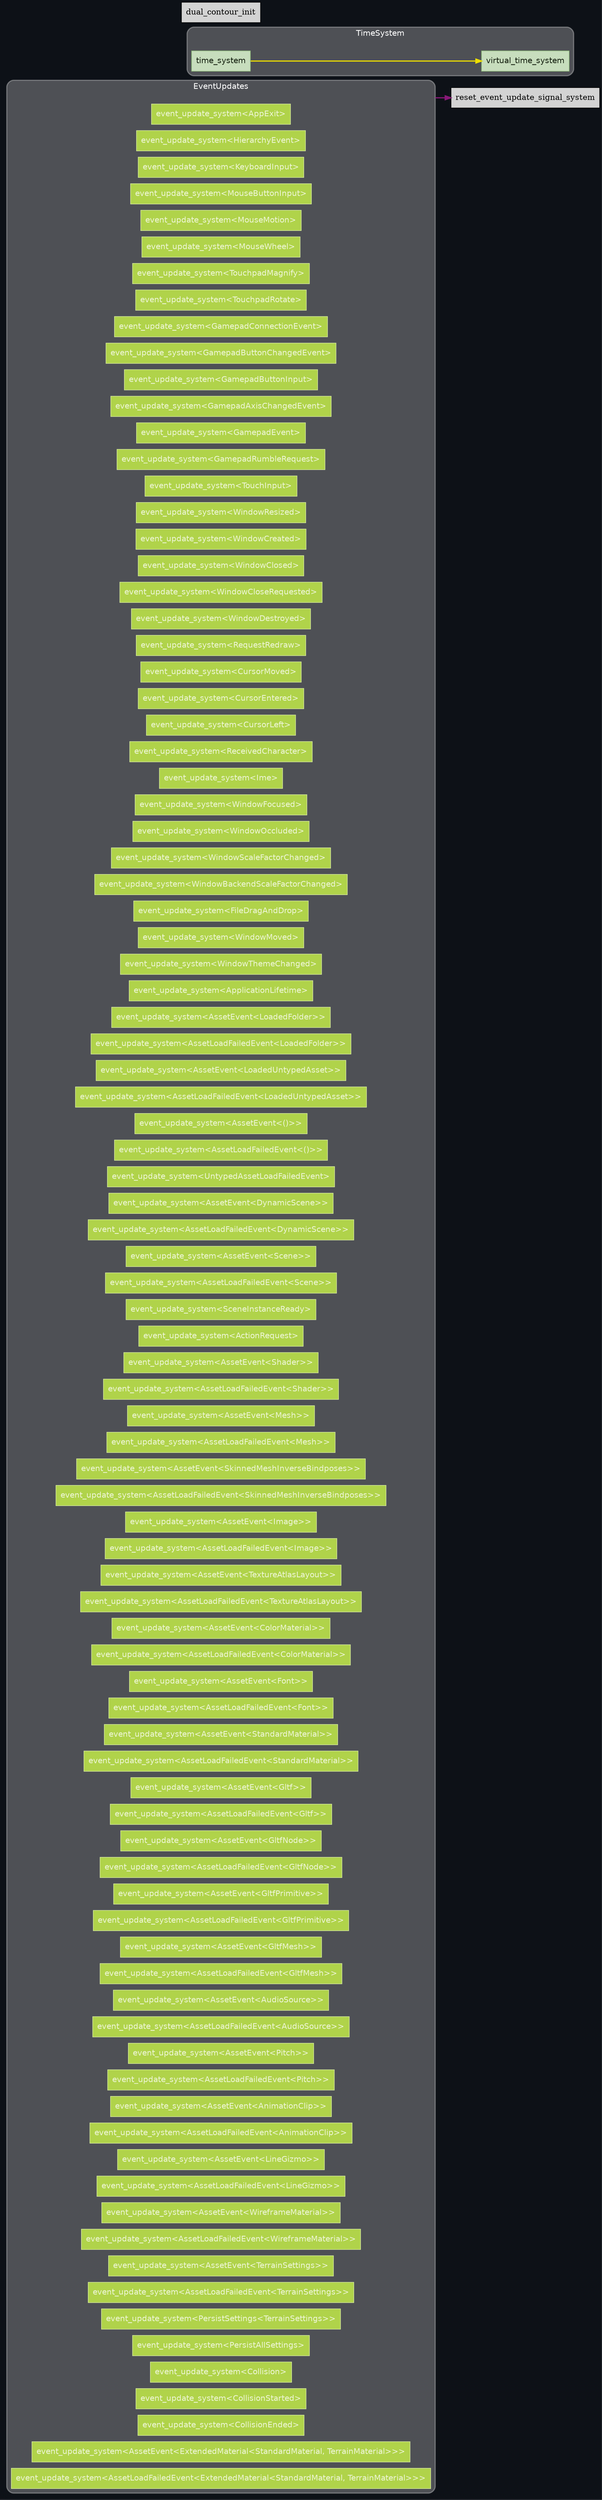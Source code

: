 digraph "" {
	"compound"="true";
	"splines"="spline";
	"rankdir"="LR";
	"bgcolor"="#0d1117";
	"fontname"="Helvetica";
	"nodesep"="0.15";
	edge ["penwidth"="2"];
	node ["shape"="box", "style"="filled"];
	subgraph "clusternode_Set(1)" {
		"style"="rounded,filled";
		"label"="EventUpdates";
		"tooltip"="EventUpdates";
		"fillcolor"="#ffffff44";
		"fontcolor"="#ffffff";
		"color"="#ffffff50";
		"penwidth"="2";
		"set_marker_node_Set(1)" ["style"="invis", "label"="", "height"="0", "shape"="point"]
		"node_System(0)" ["label"="event_update_system<AppExit>", "tooltip"="bevy_ecs::event::event_update_system<bevy_app::app::AppExit>", "fillcolor"="#b0d34a", "fontname"="Helvetica", "fontcolor"="#edf5d5", "color"="#d3e69c", "penwidth"="1"]
		"node_System(4)" ["label"="event_update_system<HierarchyEvent>", "tooltip"="bevy_ecs::event::event_update_system<bevy_hierarchy::events::HierarchyEvent>", "fillcolor"="#b0d34a", "fontname"="Helvetica", "fontcolor"="#edf5d5", "color"="#d3e69c", "penwidth"="1"]
		"node_System(5)" ["label"="event_update_system<KeyboardInput>", "tooltip"="bevy_ecs::event::event_update_system<bevy_input::keyboard::KeyboardInput>", "fillcolor"="#b0d34a", "fontname"="Helvetica", "fontcolor"="#edf5d5", "color"="#d3e69c", "penwidth"="1"]
		"node_System(6)" ["label"="event_update_system<MouseButtonInput>", "tooltip"="bevy_ecs::event::event_update_system<bevy_input::mouse::MouseButtonInput>", "fillcolor"="#b0d34a", "fontname"="Helvetica", "fontcolor"="#edf5d5", "color"="#d3e69c", "penwidth"="1"]
		"node_System(7)" ["label"="event_update_system<MouseMotion>", "tooltip"="bevy_ecs::event::event_update_system<bevy_input::mouse::MouseMotion>", "fillcolor"="#b0d34a", "fontname"="Helvetica", "fontcolor"="#edf5d5", "color"="#d3e69c", "penwidth"="1"]
		"node_System(8)" ["label"="event_update_system<MouseWheel>", "tooltip"="bevy_ecs::event::event_update_system<bevy_input::mouse::MouseWheel>", "fillcolor"="#b0d34a", "fontname"="Helvetica", "fontcolor"="#edf5d5", "color"="#d3e69c", "penwidth"="1"]
		"node_System(9)" ["label"="event_update_system<TouchpadMagnify>", "tooltip"="bevy_ecs::event::event_update_system<bevy_input::touchpad::TouchpadMagnify>", "fillcolor"="#b0d34a", "fontname"="Helvetica", "fontcolor"="#edf5d5", "color"="#d3e69c", "penwidth"="1"]
		"node_System(10)" ["label"="event_update_system<TouchpadRotate>", "tooltip"="bevy_ecs::event::event_update_system<bevy_input::touchpad::TouchpadRotate>", "fillcolor"="#b0d34a", "fontname"="Helvetica", "fontcolor"="#edf5d5", "color"="#d3e69c", "penwidth"="1"]
		"node_System(11)" ["label"="event_update_system<GamepadConnectionEvent>", "tooltip"="bevy_ecs::event::event_update_system<bevy_input::gamepad::GamepadConnectionEvent>", "fillcolor"="#b0d34a", "fontname"="Helvetica", "fontcolor"="#edf5d5", "color"="#d3e69c", "penwidth"="1"]
		"node_System(12)" ["label"="event_update_system<GamepadButtonChangedEvent>", "tooltip"="bevy_ecs::event::event_update_system<bevy_input::gamepad::GamepadButtonChangedEvent>", "fillcolor"="#b0d34a", "fontname"="Helvetica", "fontcolor"="#edf5d5", "color"="#d3e69c", "penwidth"="1"]
		"node_System(13)" ["label"="event_update_system<GamepadButtonInput>", "tooltip"="bevy_ecs::event::event_update_system<bevy_input::gamepad::GamepadButtonInput>", "fillcolor"="#b0d34a", "fontname"="Helvetica", "fontcolor"="#edf5d5", "color"="#d3e69c", "penwidth"="1"]
		"node_System(14)" ["label"="event_update_system<GamepadAxisChangedEvent>", "tooltip"="bevy_ecs::event::event_update_system<bevy_input::gamepad::GamepadAxisChangedEvent>", "fillcolor"="#b0d34a", "fontname"="Helvetica", "fontcolor"="#edf5d5", "color"="#d3e69c", "penwidth"="1"]
		"node_System(15)" ["label"="event_update_system<GamepadEvent>", "tooltip"="bevy_ecs::event::event_update_system<bevy_input::gamepad::GamepadEvent>", "fillcolor"="#b0d34a", "fontname"="Helvetica", "fontcolor"="#edf5d5", "color"="#d3e69c", "penwidth"="1"]
		"node_System(16)" ["label"="event_update_system<GamepadRumbleRequest>", "tooltip"="bevy_ecs::event::event_update_system<bevy_input::gamepad::GamepadRumbleRequest>", "fillcolor"="#b0d34a", "fontname"="Helvetica", "fontcolor"="#edf5d5", "color"="#d3e69c", "penwidth"="1"]
		"node_System(17)" ["label"="event_update_system<TouchInput>", "tooltip"="bevy_ecs::event::event_update_system<bevy_input::touch::TouchInput>", "fillcolor"="#b0d34a", "fontname"="Helvetica", "fontcolor"="#edf5d5", "color"="#d3e69c", "penwidth"="1"]
		"node_System(18)" ["label"="event_update_system<WindowResized>", "tooltip"="bevy_ecs::event::event_update_system<bevy_window::event::WindowResized>", "fillcolor"="#b0d34a", "fontname"="Helvetica", "fontcolor"="#edf5d5", "color"="#d3e69c", "penwidth"="1"]
		"node_System(19)" ["label"="event_update_system<WindowCreated>", "tooltip"="bevy_ecs::event::event_update_system<bevy_window::event::WindowCreated>", "fillcolor"="#b0d34a", "fontname"="Helvetica", "fontcolor"="#edf5d5", "color"="#d3e69c", "penwidth"="1"]
		"node_System(20)" ["label"="event_update_system<WindowClosed>", "tooltip"="bevy_ecs::event::event_update_system<bevy_window::event::WindowClosed>", "fillcolor"="#b0d34a", "fontname"="Helvetica", "fontcolor"="#edf5d5", "color"="#d3e69c", "penwidth"="1"]
		"node_System(21)" ["label"="event_update_system<WindowCloseRequested>", "tooltip"="bevy_ecs::event::event_update_system<bevy_window::event::WindowCloseRequested>", "fillcolor"="#b0d34a", "fontname"="Helvetica", "fontcolor"="#edf5d5", "color"="#d3e69c", "penwidth"="1"]
		"node_System(22)" ["label"="event_update_system<WindowDestroyed>", "tooltip"="bevy_ecs::event::event_update_system<bevy_window::event::WindowDestroyed>", "fillcolor"="#b0d34a", "fontname"="Helvetica", "fontcolor"="#edf5d5", "color"="#d3e69c", "penwidth"="1"]
		"node_System(23)" ["label"="event_update_system<RequestRedraw>", "tooltip"="bevy_ecs::event::event_update_system<bevy_window::event::RequestRedraw>", "fillcolor"="#b0d34a", "fontname"="Helvetica", "fontcolor"="#edf5d5", "color"="#d3e69c", "penwidth"="1"]
		"node_System(24)" ["label"="event_update_system<CursorMoved>", "tooltip"="bevy_ecs::event::event_update_system<bevy_window::event::CursorMoved>", "fillcolor"="#b0d34a", "fontname"="Helvetica", "fontcolor"="#edf5d5", "color"="#d3e69c", "penwidth"="1"]
		"node_System(25)" ["label"="event_update_system<CursorEntered>", "tooltip"="bevy_ecs::event::event_update_system<bevy_window::event::CursorEntered>", "fillcolor"="#b0d34a", "fontname"="Helvetica", "fontcolor"="#edf5d5", "color"="#d3e69c", "penwidth"="1"]
		"node_System(26)" ["label"="event_update_system<CursorLeft>", "tooltip"="bevy_ecs::event::event_update_system<bevy_window::event::CursorLeft>", "fillcolor"="#b0d34a", "fontname"="Helvetica", "fontcolor"="#edf5d5", "color"="#d3e69c", "penwidth"="1"]
		"node_System(27)" ["label"="event_update_system<ReceivedCharacter>", "tooltip"="bevy_ecs::event::event_update_system<bevy_window::event::ReceivedCharacter>", "fillcolor"="#b0d34a", "fontname"="Helvetica", "fontcolor"="#edf5d5", "color"="#d3e69c", "penwidth"="1"]
		"node_System(28)" ["label"="event_update_system<Ime>", "tooltip"="bevy_ecs::event::event_update_system<bevy_window::event::Ime>", "fillcolor"="#b0d34a", "fontname"="Helvetica", "fontcolor"="#edf5d5", "color"="#d3e69c", "penwidth"="1"]
		"node_System(29)" ["label"="event_update_system<WindowFocused>", "tooltip"="bevy_ecs::event::event_update_system<bevy_window::event::WindowFocused>", "fillcolor"="#b0d34a", "fontname"="Helvetica", "fontcolor"="#edf5d5", "color"="#d3e69c", "penwidth"="1"]
		"node_System(30)" ["label"="event_update_system<WindowOccluded>", "tooltip"="bevy_ecs::event::event_update_system<bevy_window::event::WindowOccluded>", "fillcolor"="#b0d34a", "fontname"="Helvetica", "fontcolor"="#edf5d5", "color"="#d3e69c", "penwidth"="1"]
		"node_System(31)" ["label"="event_update_system<WindowScaleFactorChanged>", "tooltip"="bevy_ecs::event::event_update_system<bevy_window::event::WindowScaleFactorChanged>", "fillcolor"="#b0d34a", "fontname"="Helvetica", "fontcolor"="#edf5d5", "color"="#d3e69c", "penwidth"="1"]
		"node_System(32)" ["label"="event_update_system<WindowBackendScaleFactorChanged>", "tooltip"="bevy_ecs::event::event_update_system<bevy_window::event::WindowBackendScaleFactorChanged>", "fillcolor"="#b0d34a", "fontname"="Helvetica", "fontcolor"="#edf5d5", "color"="#d3e69c", "penwidth"="1"]
		"node_System(33)" ["label"="event_update_system<FileDragAndDrop>", "tooltip"="bevy_ecs::event::event_update_system<bevy_window::event::FileDragAndDrop>", "fillcolor"="#b0d34a", "fontname"="Helvetica", "fontcolor"="#edf5d5", "color"="#d3e69c", "penwidth"="1"]
		"node_System(34)" ["label"="event_update_system<WindowMoved>", "tooltip"="bevy_ecs::event::event_update_system<bevy_window::event::WindowMoved>", "fillcolor"="#b0d34a", "fontname"="Helvetica", "fontcolor"="#edf5d5", "color"="#d3e69c", "penwidth"="1"]
		"node_System(35)" ["label"="event_update_system<WindowThemeChanged>", "tooltip"="bevy_ecs::event::event_update_system<bevy_window::event::WindowThemeChanged>", "fillcolor"="#b0d34a", "fontname"="Helvetica", "fontcolor"="#edf5d5", "color"="#d3e69c", "penwidth"="1"]
		"node_System(36)" ["label"="event_update_system<ApplicationLifetime>", "tooltip"="bevy_ecs::event::event_update_system<bevy_window::event::ApplicationLifetime>", "fillcolor"="#b0d34a", "fontname"="Helvetica", "fontcolor"="#edf5d5", "color"="#d3e69c", "penwidth"="1"]
		"node_System(37)" ["label"="event_update_system<AssetEvent<LoadedFolder>>", "tooltip"="bevy_ecs::event::event_update_system<bevy_asset::event::AssetEvent<bevy_asset::folder::LoadedFolder>>", "fillcolor"="#b0d34a", "fontname"="Helvetica", "fontcolor"="#edf5d5", "color"="#d3e69c", "penwidth"="1"]
		"node_System(38)" ["label"="event_update_system<AssetLoadFailedEvent<LoadedFolder>>", "tooltip"="bevy_ecs::event::event_update_system<bevy_asset::event::AssetLoadFailedEvent<bevy_asset::folder::LoadedFolder>>", "fillcolor"="#b0d34a", "fontname"="Helvetica", "fontcolor"="#edf5d5", "color"="#d3e69c", "penwidth"="1"]
		"node_System(39)" ["label"="event_update_system<AssetEvent<LoadedUntypedAsset>>", "tooltip"="bevy_ecs::event::event_update_system<bevy_asset::event::AssetEvent<bevy_asset::assets::LoadedUntypedAsset>>", "fillcolor"="#b0d34a", "fontname"="Helvetica", "fontcolor"="#edf5d5", "color"="#d3e69c", "penwidth"="1"]
		"node_System(40)" ["label"="event_update_system<AssetLoadFailedEvent<LoadedUntypedAsset>>", "tooltip"="bevy_ecs::event::event_update_system<bevy_asset::event::AssetLoadFailedEvent<bevy_asset::assets::LoadedUntypedAsset>>", "fillcolor"="#b0d34a", "fontname"="Helvetica", "fontcolor"="#edf5d5", "color"="#d3e69c", "penwidth"="1"]
		"node_System(41)" ["label"="event_update_system<AssetEvent<()>>", "tooltip"="bevy_ecs::event::event_update_system<bevy_asset::event::AssetEvent<()>>", "fillcolor"="#b0d34a", "fontname"="Helvetica", "fontcolor"="#edf5d5", "color"="#d3e69c", "penwidth"="1"]
		"node_System(42)" ["label"="event_update_system<AssetLoadFailedEvent<()>>", "tooltip"="bevy_ecs::event::event_update_system<bevy_asset::event::AssetLoadFailedEvent<()>>", "fillcolor"="#b0d34a", "fontname"="Helvetica", "fontcolor"="#edf5d5", "color"="#d3e69c", "penwidth"="1"]
		"node_System(43)" ["label"="event_update_system<UntypedAssetLoadFailedEvent>", "tooltip"="bevy_ecs::event::event_update_system<bevy_asset::event::UntypedAssetLoadFailedEvent>", "fillcolor"="#b0d34a", "fontname"="Helvetica", "fontcolor"="#edf5d5", "color"="#d3e69c", "penwidth"="1"]
		"node_System(44)" ["label"="event_update_system<AssetEvent<DynamicScene>>", "tooltip"="bevy_ecs::event::event_update_system<bevy_asset::event::AssetEvent<bevy_scene::dynamic_scene::DynamicScene>>", "fillcolor"="#b0d34a", "fontname"="Helvetica", "fontcolor"="#edf5d5", "color"="#d3e69c", "penwidth"="1"]
		"node_System(45)" ["label"="event_update_system<AssetLoadFailedEvent<DynamicScene>>", "tooltip"="bevy_ecs::event::event_update_system<bevy_asset::event::AssetLoadFailedEvent<bevy_scene::dynamic_scene::DynamicScene>>", "fillcolor"="#b0d34a", "fontname"="Helvetica", "fontcolor"="#edf5d5", "color"="#d3e69c", "penwidth"="1"]
		"node_System(46)" ["label"="event_update_system<AssetEvent<Scene>>", "tooltip"="bevy_ecs::event::event_update_system<bevy_asset::event::AssetEvent<bevy_scene::scene::Scene>>", "fillcolor"="#b0d34a", "fontname"="Helvetica", "fontcolor"="#edf5d5", "color"="#d3e69c", "penwidth"="1"]
		"node_System(47)" ["label"="event_update_system<AssetLoadFailedEvent<Scene>>", "tooltip"="bevy_ecs::event::event_update_system<bevy_asset::event::AssetLoadFailedEvent<bevy_scene::scene::Scene>>", "fillcolor"="#b0d34a", "fontname"="Helvetica", "fontcolor"="#edf5d5", "color"="#d3e69c", "penwidth"="1"]
		"node_System(48)" ["label"="event_update_system<SceneInstanceReady>", "tooltip"="bevy_ecs::event::event_update_system<bevy_scene::scene_spawner::SceneInstanceReady>", "fillcolor"="#b0d34a", "fontname"="Helvetica", "fontcolor"="#edf5d5", "color"="#d3e69c", "penwidth"="1"]
		"node_System(49)" ["label"="event_update_system<ActionRequest>", "tooltip"="bevy_ecs::event::event_update_system<bevy_a11y::ActionRequest>", "fillcolor"="#b0d34a", "fontname"="Helvetica", "fontcolor"="#edf5d5", "color"="#d3e69c", "penwidth"="1"]
		"node_System(50)" ["label"="event_update_system<AssetEvent<Shader>>", "tooltip"="bevy_ecs::event::event_update_system<bevy_asset::event::AssetEvent<bevy_render::render_resource::shader::Shader>>", "fillcolor"="#b0d34a", "fontname"="Helvetica", "fontcolor"="#edf5d5", "color"="#d3e69c", "penwidth"="1"]
		"node_System(51)" ["label"="event_update_system<AssetLoadFailedEvent<Shader>>", "tooltip"="bevy_ecs::event::event_update_system<bevy_asset::event::AssetLoadFailedEvent<bevy_render::render_resource::shader::Shader>>", "fillcolor"="#b0d34a", "fontname"="Helvetica", "fontcolor"="#edf5d5", "color"="#d3e69c", "penwidth"="1"]
		"node_System(52)" ["label"="event_update_system<AssetEvent<Mesh>>", "tooltip"="bevy_ecs::event::event_update_system<bevy_asset::event::AssetEvent<bevy_render::mesh::mesh::Mesh>>", "fillcolor"="#b0d34a", "fontname"="Helvetica", "fontcolor"="#edf5d5", "color"="#d3e69c", "penwidth"="1"]
		"node_System(53)" ["label"="event_update_system<AssetLoadFailedEvent<Mesh>>", "tooltip"="bevy_ecs::event::event_update_system<bevy_asset::event::AssetLoadFailedEvent<bevy_render::mesh::mesh::Mesh>>", "fillcolor"="#b0d34a", "fontname"="Helvetica", "fontcolor"="#edf5d5", "color"="#d3e69c", "penwidth"="1"]
		"node_System(54)" ["label"="event_update_system<AssetEvent<SkinnedMeshInverseBindposes>>", "tooltip"="bevy_ecs::event::event_update_system<bevy_asset::event::AssetEvent<bevy_render::mesh::mesh::skinning::SkinnedMeshInverseBindposes>>", "fillcolor"="#b0d34a", "fontname"="Helvetica", "fontcolor"="#edf5d5", "color"="#d3e69c", "penwidth"="1"]
		"node_System(55)" ["label"="event_update_system<AssetLoadFailedEvent<SkinnedMeshInverseBindposes>>", "tooltip"="bevy_ecs::event::event_update_system<bevy_asset::event::AssetLoadFailedEvent<bevy_render::mesh::mesh::skinning::SkinnedMeshInverseBindposes>>", "fillcolor"="#b0d34a", "fontname"="Helvetica", "fontcolor"="#edf5d5", "color"="#d3e69c", "penwidth"="1"]
		"node_System(56)" ["label"="event_update_system<AssetEvent<Image>>", "tooltip"="bevy_ecs::event::event_update_system<bevy_asset::event::AssetEvent<bevy_render::texture::image::Image>>", "fillcolor"="#b0d34a", "fontname"="Helvetica", "fontcolor"="#edf5d5", "color"="#d3e69c", "penwidth"="1"]
		"node_System(57)" ["label"="event_update_system<AssetLoadFailedEvent<Image>>", "tooltip"="bevy_ecs::event::event_update_system<bevy_asset::event::AssetLoadFailedEvent<bevy_render::texture::image::Image>>", "fillcolor"="#b0d34a", "fontname"="Helvetica", "fontcolor"="#edf5d5", "color"="#d3e69c", "penwidth"="1"]
		"node_System(58)" ["label"="event_update_system<AssetEvent<TextureAtlasLayout>>", "tooltip"="bevy_ecs::event::event_update_system<bevy_asset::event::AssetEvent<bevy_sprite::texture_atlas::TextureAtlasLayout>>", "fillcolor"="#b0d34a", "fontname"="Helvetica", "fontcolor"="#edf5d5", "color"="#d3e69c", "penwidth"="1"]
		"node_System(59)" ["label"="event_update_system<AssetLoadFailedEvent<TextureAtlasLayout>>", "tooltip"="bevy_ecs::event::event_update_system<bevy_asset::event::AssetLoadFailedEvent<bevy_sprite::texture_atlas::TextureAtlasLayout>>", "fillcolor"="#b0d34a", "fontname"="Helvetica", "fontcolor"="#edf5d5", "color"="#d3e69c", "penwidth"="1"]
		"node_System(60)" ["label"="event_update_system<AssetEvent<ColorMaterial>>", "tooltip"="bevy_ecs::event::event_update_system<bevy_asset::event::AssetEvent<bevy_sprite::mesh2d::color_material::ColorMaterial>>", "fillcolor"="#b0d34a", "fontname"="Helvetica", "fontcolor"="#edf5d5", "color"="#d3e69c", "penwidth"="1"]
		"node_System(61)" ["label"="event_update_system<AssetLoadFailedEvent<ColorMaterial>>", "tooltip"="bevy_ecs::event::event_update_system<bevy_asset::event::AssetLoadFailedEvent<bevy_sprite::mesh2d::color_material::ColorMaterial>>", "fillcolor"="#b0d34a", "fontname"="Helvetica", "fontcolor"="#edf5d5", "color"="#d3e69c", "penwidth"="1"]
		"node_System(62)" ["label"="event_update_system<AssetEvent<Font>>", "tooltip"="bevy_ecs::event::event_update_system<bevy_asset::event::AssetEvent<bevy_text::font::Font>>", "fillcolor"="#b0d34a", "fontname"="Helvetica", "fontcolor"="#edf5d5", "color"="#d3e69c", "penwidth"="1"]
		"node_System(63)" ["label"="event_update_system<AssetLoadFailedEvent<Font>>", "tooltip"="bevy_ecs::event::event_update_system<bevy_asset::event::AssetLoadFailedEvent<bevy_text::font::Font>>", "fillcolor"="#b0d34a", "fontname"="Helvetica", "fontcolor"="#edf5d5", "color"="#d3e69c", "penwidth"="1"]
		"node_System(64)" ["label"="event_update_system<AssetEvent<StandardMaterial>>", "tooltip"="bevy_ecs::event::event_update_system<bevy_asset::event::AssetEvent<bevy_pbr::pbr_material::StandardMaterial>>", "fillcolor"="#b0d34a", "fontname"="Helvetica", "fontcolor"="#edf5d5", "color"="#d3e69c", "penwidth"="1"]
		"node_System(65)" ["label"="event_update_system<AssetLoadFailedEvent<StandardMaterial>>", "tooltip"="bevy_ecs::event::event_update_system<bevy_asset::event::AssetLoadFailedEvent<bevy_pbr::pbr_material::StandardMaterial>>", "fillcolor"="#b0d34a", "fontname"="Helvetica", "fontcolor"="#edf5d5", "color"="#d3e69c", "penwidth"="1"]
		"node_System(66)" ["label"="event_update_system<AssetEvent<Gltf>>", "tooltip"="bevy_ecs::event::event_update_system<bevy_asset::event::AssetEvent<bevy_gltf::Gltf>>", "fillcolor"="#b0d34a", "fontname"="Helvetica", "fontcolor"="#edf5d5", "color"="#d3e69c", "penwidth"="1"]
		"node_System(67)" ["label"="event_update_system<AssetLoadFailedEvent<Gltf>>", "tooltip"="bevy_ecs::event::event_update_system<bevy_asset::event::AssetLoadFailedEvent<bevy_gltf::Gltf>>", "fillcolor"="#b0d34a", "fontname"="Helvetica", "fontcolor"="#edf5d5", "color"="#d3e69c", "penwidth"="1"]
		"node_System(68)" ["label"="event_update_system<AssetEvent<GltfNode>>", "tooltip"="bevy_ecs::event::event_update_system<bevy_asset::event::AssetEvent<bevy_gltf::GltfNode>>", "fillcolor"="#b0d34a", "fontname"="Helvetica", "fontcolor"="#edf5d5", "color"="#d3e69c", "penwidth"="1"]
		"node_System(69)" ["label"="event_update_system<AssetLoadFailedEvent<GltfNode>>", "tooltip"="bevy_ecs::event::event_update_system<bevy_asset::event::AssetLoadFailedEvent<bevy_gltf::GltfNode>>", "fillcolor"="#b0d34a", "fontname"="Helvetica", "fontcolor"="#edf5d5", "color"="#d3e69c", "penwidth"="1"]
		"node_System(70)" ["label"="event_update_system<AssetEvent<GltfPrimitive>>", "tooltip"="bevy_ecs::event::event_update_system<bevy_asset::event::AssetEvent<bevy_gltf::GltfPrimitive>>", "fillcolor"="#b0d34a", "fontname"="Helvetica", "fontcolor"="#edf5d5", "color"="#d3e69c", "penwidth"="1"]
		"node_System(71)" ["label"="event_update_system<AssetLoadFailedEvent<GltfPrimitive>>", "tooltip"="bevy_ecs::event::event_update_system<bevy_asset::event::AssetLoadFailedEvent<bevy_gltf::GltfPrimitive>>", "fillcolor"="#b0d34a", "fontname"="Helvetica", "fontcolor"="#edf5d5", "color"="#d3e69c", "penwidth"="1"]
		"node_System(72)" ["label"="event_update_system<AssetEvent<GltfMesh>>", "tooltip"="bevy_ecs::event::event_update_system<bevy_asset::event::AssetEvent<bevy_gltf::GltfMesh>>", "fillcolor"="#b0d34a", "fontname"="Helvetica", "fontcolor"="#edf5d5", "color"="#d3e69c", "penwidth"="1"]
		"node_System(73)" ["label"="event_update_system<AssetLoadFailedEvent<GltfMesh>>", "tooltip"="bevy_ecs::event::event_update_system<bevy_asset::event::AssetLoadFailedEvent<bevy_gltf::GltfMesh>>", "fillcolor"="#b0d34a", "fontname"="Helvetica", "fontcolor"="#edf5d5", "color"="#d3e69c", "penwidth"="1"]
		"node_System(74)" ["label"="event_update_system<AssetEvent<AudioSource>>", "tooltip"="bevy_ecs::event::event_update_system<bevy_asset::event::AssetEvent<bevy_audio::audio_source::AudioSource>>", "fillcolor"="#b0d34a", "fontname"="Helvetica", "fontcolor"="#edf5d5", "color"="#d3e69c", "penwidth"="1"]
		"node_System(75)" ["label"="event_update_system<AssetLoadFailedEvent<AudioSource>>", "tooltip"="bevy_ecs::event::event_update_system<bevy_asset::event::AssetLoadFailedEvent<bevy_audio::audio_source::AudioSource>>", "fillcolor"="#b0d34a", "fontname"="Helvetica", "fontcolor"="#edf5d5", "color"="#d3e69c", "penwidth"="1"]
		"node_System(76)" ["label"="event_update_system<AssetEvent<Pitch>>", "tooltip"="bevy_ecs::event::event_update_system<bevy_asset::event::AssetEvent<bevy_audio::pitch::Pitch>>", "fillcolor"="#b0d34a", "fontname"="Helvetica", "fontcolor"="#edf5d5", "color"="#d3e69c", "penwidth"="1"]
		"node_System(77)" ["label"="event_update_system<AssetLoadFailedEvent<Pitch>>", "tooltip"="bevy_ecs::event::event_update_system<bevy_asset::event::AssetLoadFailedEvent<bevy_audio::pitch::Pitch>>", "fillcolor"="#b0d34a", "fontname"="Helvetica", "fontcolor"="#edf5d5", "color"="#d3e69c", "penwidth"="1"]
		"node_System(78)" ["label"="event_update_system<AssetEvent<AnimationClip>>", "tooltip"="bevy_ecs::event::event_update_system<bevy_asset::event::AssetEvent<bevy_animation::AnimationClip>>", "fillcolor"="#b0d34a", "fontname"="Helvetica", "fontcolor"="#edf5d5", "color"="#d3e69c", "penwidth"="1"]
		"node_System(79)" ["label"="event_update_system<AssetLoadFailedEvent<AnimationClip>>", "tooltip"="bevy_ecs::event::event_update_system<bevy_asset::event::AssetLoadFailedEvent<bevy_animation::AnimationClip>>", "fillcolor"="#b0d34a", "fontname"="Helvetica", "fontcolor"="#edf5d5", "color"="#d3e69c", "penwidth"="1"]
		"node_System(80)" ["label"="event_update_system<AssetEvent<LineGizmo>>", "tooltip"="bevy_ecs::event::event_update_system<bevy_asset::event::AssetEvent<bevy_gizmos::LineGizmo>>", "fillcolor"="#b0d34a", "fontname"="Helvetica", "fontcolor"="#edf5d5", "color"="#d3e69c", "penwidth"="1"]
		"node_System(81)" ["label"="event_update_system<AssetLoadFailedEvent<LineGizmo>>", "tooltip"="bevy_ecs::event::event_update_system<bevy_asset::event::AssetLoadFailedEvent<bevy_gizmos::LineGizmo>>", "fillcolor"="#b0d34a", "fontname"="Helvetica", "fontcolor"="#edf5d5", "color"="#d3e69c", "penwidth"="1"]
		"node_System(82)" ["label"="event_update_system<AssetEvent<WireframeMaterial>>", "tooltip"="bevy_ecs::event::event_update_system<bevy_asset::event::AssetEvent<bevy_pbr::wireframe::WireframeMaterial>>", "fillcolor"="#b0d34a", "fontname"="Helvetica", "fontcolor"="#edf5d5", "color"="#d3e69c", "penwidth"="1"]
		"node_System(83)" ["label"="event_update_system<AssetLoadFailedEvent<WireframeMaterial>>", "tooltip"="bevy_ecs::event::event_update_system<bevy_asset::event::AssetLoadFailedEvent<bevy_pbr::wireframe::WireframeMaterial>>", "fillcolor"="#b0d34a", "fontname"="Helvetica", "fontcolor"="#edf5d5", "color"="#d3e69c", "penwidth"="1"]
		"node_System(84)" ["label"="event_update_system<AssetEvent<TerrainSettings>>", "tooltip"="bevy_ecs::event::event_update_system<bevy_asset::event::AssetEvent<terrain::terrain::settings::TerrainSettings>>", "fillcolor"="#b0d34a", "fontname"="Helvetica", "fontcolor"="#edf5d5", "color"="#d3e69c", "penwidth"="1"]
		"node_System(85)" ["label"="event_update_system<AssetLoadFailedEvent<TerrainSettings>>", "tooltip"="bevy_ecs::event::event_update_system<bevy_asset::event::AssetLoadFailedEvent<terrain::terrain::settings::TerrainSettings>>", "fillcolor"="#b0d34a", "fontname"="Helvetica", "fontcolor"="#edf5d5", "color"="#d3e69c", "penwidth"="1"]
		"node_System(86)" ["label"="event_update_system<PersistSettings<TerrainSettings>>", "tooltip"="bevy_ecs::event::event_update_system<config::persist::PersistSettings<terrain::terrain::settings::TerrainSettings>>", "fillcolor"="#b0d34a", "fontname"="Helvetica", "fontcolor"="#edf5d5", "color"="#d3e69c", "penwidth"="1"]
		"node_System(87)" ["label"="event_update_system<PersistAllSettings>", "tooltip"="bevy_ecs::event::event_update_system<config::persist::PersistAllSettings>", "fillcolor"="#b0d34a", "fontname"="Helvetica", "fontcolor"="#edf5d5", "color"="#d3e69c", "penwidth"="1"]
		"node_System(88)" ["label"="event_update_system<Collision>", "tooltip"="bevy_ecs::event::event_update_system<bevy_xpbd_3d::plugins::collision::contact_reporting::Collision>", "fillcolor"="#b0d34a", "fontname"="Helvetica", "fontcolor"="#edf5d5", "color"="#d3e69c", "penwidth"="1"]
		"node_System(89)" ["label"="event_update_system<CollisionStarted>", "tooltip"="bevy_ecs::event::event_update_system<bevy_xpbd_3d::plugins::collision::contact_reporting::CollisionStarted>", "fillcolor"="#b0d34a", "fontname"="Helvetica", "fontcolor"="#edf5d5", "color"="#d3e69c", "penwidth"="1"]
		"node_System(90)" ["label"="event_update_system<CollisionEnded>", "tooltip"="bevy_ecs::event::event_update_system<bevy_xpbd_3d::plugins::collision::contact_reporting::CollisionEnded>", "fillcolor"="#b0d34a", "fontname"="Helvetica", "fontcolor"="#edf5d5", "color"="#d3e69c", "penwidth"="1"]
		"node_System(91)" ["label"="event_update_system<AssetEvent<ExtendedMaterial<StandardMaterial, TerrainMaterial>>>", "tooltip"="bevy_ecs::event::event_update_system<bevy_asset::event::AssetEvent<bevy_pbr::extended_material::ExtendedMaterial<bevy_pbr::pbr_material::StandardMaterial, terrain::terrain::materials::terrain::TerrainMaterial>>>", "fillcolor"="#b0d34a", "fontname"="Helvetica", "fontcolor"="#edf5d5", "color"="#d3e69c", "penwidth"="1"]
		"node_System(92)" ["label"="event_update_system<AssetLoadFailedEvent<ExtendedMaterial<StandardMaterial, TerrainMaterial>>>", "tooltip"="bevy_ecs::event::event_update_system<bevy_asset::event::AssetLoadFailedEvent<bevy_pbr::extended_material::ExtendedMaterial<bevy_pbr::pbr_material::StandardMaterial, terrain::terrain::materials::terrain::TerrainMaterial>>>", "fillcolor"="#b0d34a", "fontname"="Helvetica", "fontcolor"="#edf5d5", "color"="#d3e69c", "penwidth"="1"]
	}
	
	subgraph "clusternode_Set(3)" {
		"style"="rounded,filled";
		"label"="TimeSystem";
		"tooltip"="TimeSystem";
		"fillcolor"="#ffffff44";
		"fontcolor"="#ffffff";
		"color"="#ffffff50";
		"penwidth"="2";
		"set_marker_node_Set(3)" ["style"="invis", "label"="", "height"="0", "shape"="point"]
		"node_System(1)" ["label"="time_system", "tooltip"="bevy_time::time_system", "fillcolor"="#c7ddbd", "fontname"="Helvetica", "fontcolor"="#162111", "color"="#8dba79", "penwidth"="1"]
		"node_System(2)" ["label"="virtual_time_system", "tooltip"="bevy_time::virt::virtual_time_system", "fillcolor"="#c7ddbd", "fontname"="Helvetica", "fontcolor"="#162111", "color"="#8dba79", "penwidth"="1"]
	}
	
	"node_System(3)" ["label"="reset_event_update_signal_system", "tooltip"="bevy_ecs::event::reset_event_update_signal_system"]
	"node_System(93)" ["label"="dual_contour_init", "tooltip"="terrain::terrain::isosurface::dc::dual_contour_init"]
	"node_System(1)" -> "node_System(2)" ["lhead"="", "ltail"="", "tooltip"="SystemTypeSet(FunctionSystem<fn(ResMut<Time<Real>>, Res<TimeUpdateStrategy>, Option<Res<TimeReceiver>>, Local<bool>), time_system>()) → virtual_time_system", "color"="#eede00"]
	"set_marker_node_Set(1)" -> "node_System(3)" ["lhead"="", "ltail"="clusternode_Set(1)", "tooltip"="EventUpdates → reset_event_update_signal_system", "color"="#881877"]
}

